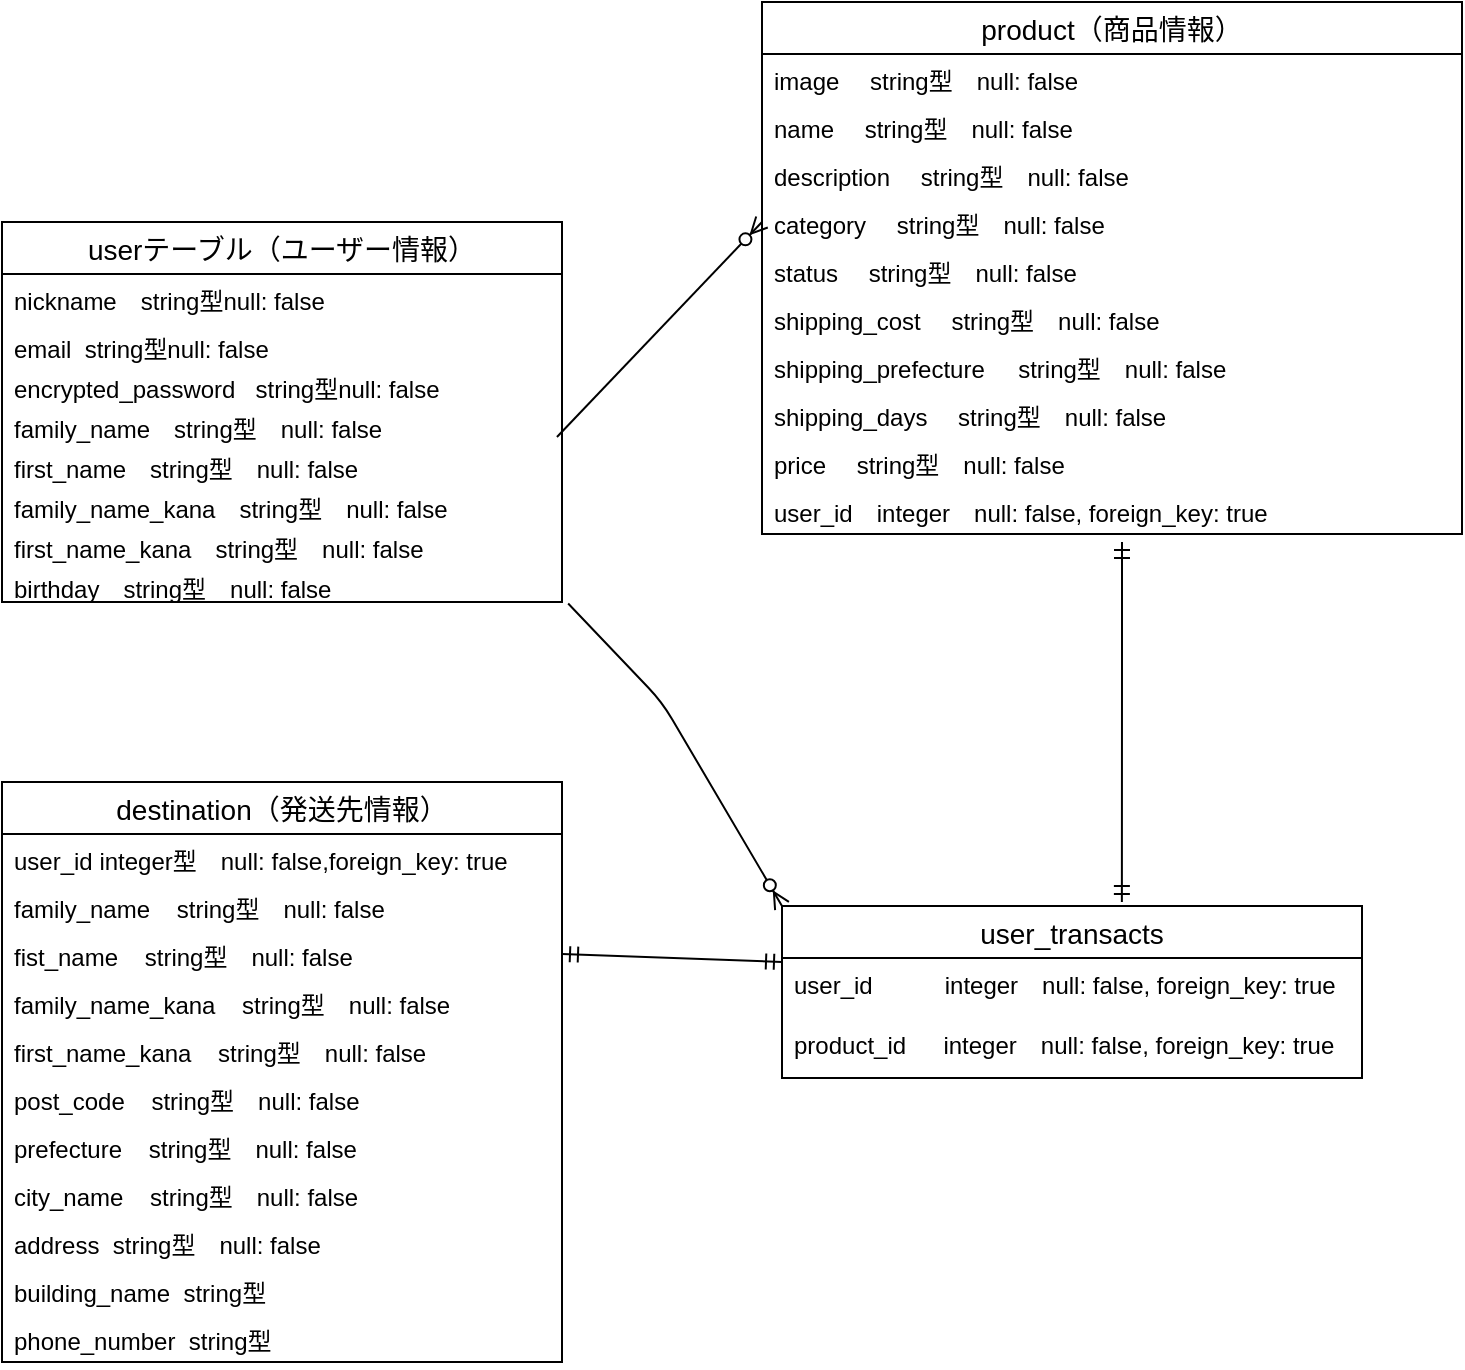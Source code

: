 <mxfile>
    <diagram id="WDqbx7BaOEAJTdA6JKOF" name="ページ1">
        <mxGraphModel dx="345" dy="1791" grid="1" gridSize="10" guides="1" tooltips="1" connect="1" arrows="1" fold="1" page="1" pageScale="1" pageWidth="827" pageHeight="1169" math="0" shadow="0">
            <root>
                <mxCell id="0"/>
                <mxCell id="1" parent="0"/>
                <mxCell id="2" value="userテーブル（ユーザー情報）" style="swimlane;fontStyle=0;childLayout=stackLayout;horizontal=1;startSize=26;horizontalStack=0;resizeParent=1;resizeParentMax=0;resizeLast=0;collapsible=1;marginBottom=0;align=center;fontSize=14;" vertex="1" parent="1">
                    <mxGeometry x="80" y="30" width="280" height="190" as="geometry"/>
                </mxCell>
                <mxCell id="3" value="nickname　string型null: false" style="text;strokeColor=none;fillColor=none;spacingLeft=4;spacingRight=4;overflow=hidden;rotatable=0;points=[[0,0.5],[1,0.5]];portConstraint=eastwest;fontSize=12;" vertex="1" parent="2">
                    <mxGeometry y="26" width="280" height="24" as="geometry"/>
                </mxCell>
                <mxCell id="4" value="email  string型null: false" style="text;strokeColor=none;fillColor=none;spacingLeft=4;spacingRight=4;overflow=hidden;rotatable=0;points=[[0,0.5],[1,0.5]];portConstraint=eastwest;fontSize=12;" vertex="1" parent="2">
                    <mxGeometry y="50" width="280" height="20" as="geometry"/>
                </mxCell>
                <mxCell id="16" value="encrypted_password   string型null: false" style="text;strokeColor=none;fillColor=none;spacingLeft=4;spacingRight=4;overflow=hidden;rotatable=0;points=[[0,0.5],[1,0.5]];portConstraint=eastwest;fontSize=12;" vertex="1" parent="2">
                    <mxGeometry y="70" width="280" height="20" as="geometry"/>
                </mxCell>
                <mxCell id="18" value="family_name　string型　null: false" style="text;strokeColor=none;fillColor=none;spacingLeft=4;spacingRight=4;overflow=hidden;rotatable=0;points=[[0,0.5],[1,0.5]];portConstraint=eastwest;fontSize=12;" vertex="1" parent="2">
                    <mxGeometry y="90" width="280" height="20" as="geometry"/>
                </mxCell>
                <mxCell id="19" value="first_name　string型　null: false" style="text;strokeColor=none;fillColor=none;spacingLeft=4;spacingRight=4;overflow=hidden;rotatable=0;points=[[0,0.5],[1,0.5]];portConstraint=eastwest;fontSize=12;" vertex="1" parent="2">
                    <mxGeometry y="110" width="280" height="20" as="geometry"/>
                </mxCell>
                <mxCell id="20" value="family_name_kana　string型　null: false" style="text;strokeColor=none;fillColor=none;spacingLeft=4;spacingRight=4;overflow=hidden;rotatable=0;points=[[0,0.5],[1,0.5]];portConstraint=eastwest;fontSize=12;" vertex="1" parent="2">
                    <mxGeometry y="130" width="280" height="20" as="geometry"/>
                </mxCell>
                <mxCell id="21" value="first_name_kana　string型　null: false" style="text;strokeColor=none;fillColor=none;spacingLeft=4;spacingRight=4;overflow=hidden;rotatable=0;points=[[0,0.5],[1,0.5]];portConstraint=eastwest;fontSize=12;" vertex="1" parent="2">
                    <mxGeometry y="150" width="280" height="20" as="geometry"/>
                </mxCell>
                <mxCell id="23" value="birthday　string型　null: false" style="text;strokeColor=none;fillColor=none;spacingLeft=4;spacingRight=4;overflow=hidden;rotatable=0;points=[[0,0.5],[1,0.5]];portConstraint=eastwest;fontSize=12;" vertex="1" parent="2">
                    <mxGeometry y="170" width="280" height="20" as="geometry"/>
                </mxCell>
                <mxCell id="6" value="destination（発送先情報）" style="swimlane;fontStyle=0;childLayout=stackLayout;horizontal=1;startSize=26;horizontalStack=0;resizeParent=1;resizeParentMax=0;resizeLast=0;collapsible=1;marginBottom=0;align=center;fontSize=14;" vertex="1" parent="1">
                    <mxGeometry x="80" y="310" width="280" height="290" as="geometry"/>
                </mxCell>
                <mxCell id="7" value="user_id integer型　null: false,foreign_key: true" style="text;strokeColor=none;fillColor=none;spacingLeft=4;spacingRight=4;overflow=hidden;rotatable=0;points=[[0,0.5],[1,0.5]];portConstraint=eastwest;fontSize=12;" vertex="1" parent="6">
                    <mxGeometry y="26" width="280" height="24" as="geometry"/>
                </mxCell>
                <mxCell id="46" value="family_name    string型　null: false" style="text;strokeColor=none;fillColor=none;spacingLeft=4;spacingRight=4;overflow=hidden;rotatable=0;points=[[0,0.5],[1,0.5]];portConstraint=eastwest;fontSize=12;" vertex="1" parent="6">
                    <mxGeometry y="50" width="280" height="24" as="geometry"/>
                </mxCell>
                <mxCell id="47" value="fist_name    string型　null: false" style="text;strokeColor=none;fillColor=none;spacingLeft=4;spacingRight=4;overflow=hidden;rotatable=0;points=[[0,0.5],[1,0.5]];portConstraint=eastwest;fontSize=12;" vertex="1" parent="6">
                    <mxGeometry y="74" width="280" height="24" as="geometry"/>
                </mxCell>
                <mxCell id="48" value="family_name_kana    string型　null: false" style="text;strokeColor=none;fillColor=none;spacingLeft=4;spacingRight=4;overflow=hidden;rotatable=0;points=[[0,0.5],[1,0.5]];portConstraint=eastwest;fontSize=12;" vertex="1" parent="6">
                    <mxGeometry y="98" width="280" height="24" as="geometry"/>
                </mxCell>
                <mxCell id="49" value="first_name_kana    string型　null: false" style="text;strokeColor=none;fillColor=none;spacingLeft=4;spacingRight=4;overflow=hidden;rotatable=0;points=[[0,0.5],[1,0.5]];portConstraint=eastwest;fontSize=12;" vertex="1" parent="6">
                    <mxGeometry y="122" width="280" height="24" as="geometry"/>
                </mxCell>
                <mxCell id="50" value="post_code    string型　null: false" style="text;strokeColor=none;fillColor=none;spacingLeft=4;spacingRight=4;overflow=hidden;rotatable=0;points=[[0,0.5],[1,0.5]];portConstraint=eastwest;fontSize=12;" vertex="1" parent="6">
                    <mxGeometry y="146" width="280" height="24" as="geometry"/>
                </mxCell>
                <mxCell id="51" value="prefecture    string型　null: false" style="text;strokeColor=none;fillColor=none;spacingLeft=4;spacingRight=4;overflow=hidden;rotatable=0;points=[[0,0.5],[1,0.5]];portConstraint=eastwest;fontSize=12;" vertex="1" parent="6">
                    <mxGeometry y="170" width="280" height="24" as="geometry"/>
                </mxCell>
                <mxCell id="52" value="city_name    string型　null: false" style="text;strokeColor=none;fillColor=none;spacingLeft=4;spacingRight=4;overflow=hidden;rotatable=0;points=[[0,0.5],[1,0.5]];portConstraint=eastwest;fontSize=12;" vertex="1" parent="6">
                    <mxGeometry y="194" width="280" height="24" as="geometry"/>
                </mxCell>
                <mxCell id="53" value="address  string型　null: false" style="text;strokeColor=none;fillColor=none;spacingLeft=4;spacingRight=4;overflow=hidden;rotatable=0;points=[[0,0.5],[1,0.5]];portConstraint=eastwest;fontSize=12;" vertex="1" parent="6">
                    <mxGeometry y="218" width="280" height="24" as="geometry"/>
                </mxCell>
                <mxCell id="54" value="building_name  string型　" style="text;strokeColor=none;fillColor=none;spacingLeft=4;spacingRight=4;overflow=hidden;rotatable=0;points=[[0,0.5],[1,0.5]];portConstraint=eastwest;fontSize=12;" vertex="1" parent="6">
                    <mxGeometry y="242" width="280" height="24" as="geometry"/>
                </mxCell>
                <mxCell id="55" value="phone_number  string型　" style="text;strokeColor=none;fillColor=none;spacingLeft=4;spacingRight=4;overflow=hidden;rotatable=0;points=[[0,0.5],[1,0.5]];portConstraint=eastwest;fontSize=12;" vertex="1" parent="6">
                    <mxGeometry y="266" width="280" height="24" as="geometry"/>
                </mxCell>
                <mxCell id="10" value="product（商品情報）" style="swimlane;fontStyle=0;childLayout=stackLayout;horizontal=1;startSize=26;horizontalStack=0;resizeParent=1;resizeParentMax=0;resizeLast=0;collapsible=1;marginBottom=0;align=center;fontSize=14;" vertex="1" parent="1">
                    <mxGeometry x="460" y="-80" width="350" height="266" as="geometry"/>
                </mxCell>
                <mxCell id="56" value="image　 string型　null: false" style="text;strokeColor=none;fillColor=none;spacingLeft=4;spacingRight=4;overflow=hidden;rotatable=0;points=[[0,0.5],[1,0.5]];portConstraint=eastwest;fontSize=12;" vertex="1" parent="10">
                    <mxGeometry y="26" width="350" height="24" as="geometry"/>
                </mxCell>
                <mxCell id="79" value="name　 string型　null: false" style="text;strokeColor=none;fillColor=none;spacingLeft=4;spacingRight=4;overflow=hidden;rotatable=0;points=[[0,0.5],[1,0.5]];portConstraint=eastwest;fontSize=12;" vertex="1" parent="10">
                    <mxGeometry y="50" width="350" height="24" as="geometry"/>
                </mxCell>
                <mxCell id="58" value="description　 string型　null: false" style="text;strokeColor=none;fillColor=none;spacingLeft=4;spacingRight=4;overflow=hidden;rotatable=0;points=[[0,0.5],[1,0.5]];portConstraint=eastwest;fontSize=12;" vertex="1" parent="10">
                    <mxGeometry y="74" width="350" height="24" as="geometry"/>
                </mxCell>
                <mxCell id="57" value="category　 string型　null: false" style="text;strokeColor=none;fillColor=none;spacingLeft=4;spacingRight=4;overflow=hidden;rotatable=0;points=[[0,0.5],[1,0.5]];portConstraint=eastwest;fontSize=12;" vertex="1" parent="10">
                    <mxGeometry y="98" width="350" height="24" as="geometry"/>
                </mxCell>
                <mxCell id="59" value="status　 string型　null: false" style="text;strokeColor=none;fillColor=none;spacingLeft=4;spacingRight=4;overflow=hidden;rotatable=0;points=[[0,0.5],[1,0.5]];portConstraint=eastwest;fontSize=12;" vertex="1" parent="10">
                    <mxGeometry y="122" width="350" height="24" as="geometry"/>
                </mxCell>
                <mxCell id="61" value="shipping_cost　 string型　null: false" style="text;strokeColor=none;fillColor=none;spacingLeft=4;spacingRight=4;overflow=hidden;rotatable=0;points=[[0,0.5],[1,0.5]];portConstraint=eastwest;fontSize=12;" vertex="1" parent="10">
                    <mxGeometry y="146" width="350" height="24" as="geometry"/>
                </mxCell>
                <mxCell id="80" value="shipping_prefecture     string型　null: false" style="text;strokeColor=none;fillColor=none;spacingLeft=4;spacingRight=4;overflow=hidden;rotatable=0;points=[[0,0.5],[1,0.5]];portConstraint=eastwest;fontSize=12;" vertex="1" parent="10">
                    <mxGeometry y="170" width="350" height="24" as="geometry"/>
                </mxCell>
                <mxCell id="62" value="shipping_days　 string型　null: false" style="text;strokeColor=none;fillColor=none;spacingLeft=4;spacingRight=4;overflow=hidden;rotatable=0;points=[[0,0.5],[1,0.5]];portConstraint=eastwest;fontSize=12;" vertex="1" parent="10">
                    <mxGeometry y="194" width="350" height="24" as="geometry"/>
                </mxCell>
                <mxCell id="81" value="price　 string型　null: false" style="text;strokeColor=none;fillColor=none;spacingLeft=4;spacingRight=4;overflow=hidden;rotatable=0;points=[[0,0.5],[1,0.5]];portConstraint=eastwest;fontSize=12;" vertex="1" parent="10">
                    <mxGeometry y="218" width="350" height="24" as="geometry"/>
                </mxCell>
                <mxCell id="11" value="user_id　integer　null: false, foreign_key: true" style="text;strokeColor=none;fillColor=none;spacingLeft=4;spacingRight=4;overflow=hidden;rotatable=0;points=[[0,0.5],[1,0.5]];portConstraint=eastwest;fontSize=12;" vertex="1" parent="10">
                    <mxGeometry y="242" width="350" height="24" as="geometry"/>
                </mxCell>
                <mxCell id="69" value="user_transacts" style="swimlane;fontStyle=0;childLayout=stackLayout;horizontal=1;startSize=26;horizontalStack=0;resizeParent=1;resizeParentMax=0;resizeLast=0;collapsible=1;marginBottom=0;align=center;fontSize=14;" vertex="1" parent="1">
                    <mxGeometry x="470" y="372" width="290" height="86" as="geometry"/>
                </mxCell>
                <mxCell id="71" value="user_id　　　integer　null: false, foreign_key: true" style="text;strokeColor=none;fillColor=none;spacingLeft=4;spacingRight=4;overflow=hidden;rotatable=0;points=[[0,0.5],[1,0.5]];portConstraint=eastwest;fontSize=12;" vertex="1" parent="69">
                    <mxGeometry y="26" width="290" height="30" as="geometry"/>
                </mxCell>
                <mxCell id="73" value="product_id　  integer　null: false, foreign_key: true" style="text;strokeColor=none;fillColor=none;spacingLeft=4;spacingRight=4;overflow=hidden;rotatable=0;points=[[0,0.5],[1,0.5]];portConstraint=eastwest;fontSize=12;" vertex="1" parent="69">
                    <mxGeometry y="56" width="290" height="30" as="geometry"/>
                </mxCell>
                <mxCell id="93" value="" style="fontSize=12;html=1;endArrow=ERzeroToMany;endFill=1;entryX=0;entryY=0.5;entryDx=0;entryDy=0;exitX=0.991;exitY=-0.125;exitDx=0;exitDy=0;exitPerimeter=0;" edge="1" parent="1" source="19" target="57">
                    <mxGeometry width="100" height="100" relative="1" as="geometry">
                        <mxPoint x="410" y="110" as="sourcePoint"/>
                        <mxPoint x="230" y="320" as="targetPoint"/>
                        <Array as="points"/>
                    </mxGeometry>
                </mxCell>
                <mxCell id="98" value="" style="fontSize=12;html=1;endArrow=ERzeroToMany;endFill=1;entryX=0;entryY=0;entryDx=0;entryDy=0;exitX=1.011;exitY=1.038;exitDx=0;exitDy=0;exitPerimeter=0;" edge="1" parent="1" source="23" target="69">
                    <mxGeometry width="100" height="100" relative="1" as="geometry">
                        <mxPoint x="380" y="337.5" as="sourcePoint"/>
                        <mxPoint x="482.52" y="230" as="targetPoint"/>
                        <Array as="points">
                            <mxPoint x="410" y="270"/>
                        </Array>
                    </mxGeometry>
                </mxCell>
                <mxCell id="99" value="" style="fontSize=12;html=1;endArrow=ERmandOne;startArrow=ERmandOne;entryX=0.024;entryY=0.951;entryDx=0;entryDy=0;entryPerimeter=0;exitX=1;exitY=0.5;exitDx=0;exitDy=0;" edge="1" parent="1" source="47">
                    <mxGeometry width="100" height="100" relative="1" as="geometry">
                        <mxPoint x="361.6" y="525.18" as="sourcePoint"/>
                        <mxPoint x="470" y="400.004" as="targetPoint"/>
                    </mxGeometry>
                </mxCell>
                <mxCell id="100" value="" style="fontSize=12;html=1;endArrow=ERmandOne;startArrow=ERmandOne;entryX=0.586;entryY=-0.023;entryDx=0;entryDy=0;entryPerimeter=0;" edge="1" parent="1" target="69">
                    <mxGeometry width="100" height="100" relative="1" as="geometry">
                        <mxPoint x="640" y="190" as="sourcePoint"/>
                        <mxPoint x="680" y="254.004" as="targetPoint"/>
                        <Array as="points">
                            <mxPoint x="640" y="254"/>
                        </Array>
                    </mxGeometry>
                </mxCell>
            </root>
        </mxGraphModel>
    </diagram>
</mxfile>